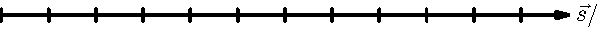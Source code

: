 /* Various types of motion maps */

struct MotionMap {
  pen ref_p = black+linewidth(1.4);
  real arrow_size = 6; // arrow head size
  real length;
  real n; // for number of marks
  real dx; // for tick marks
  real dy = .1cm; // for vertical offsets
  Label axis_L;
  
  void draw() {
    // draw ref axis
    draw((0,-this.dy)--(this.length,-this.dy),this.ref_p,Arrow(this.arrow_size));
    // draw axis label
    label(this.axis_L, (this.length,-this.dy), E, this.ref_p);
    // old code for X with no ticks and + in pos. dir.
    //label("+",(this.length,-this.dy),E,this.ref_p);
    //label("$\times$",(0,-this.dy),this.ref_p);
    // new code for ticks:
    for(int i; i < this.n; ++i) {
      draw((i*this.dx,0)--(i*this.dx,-2*this.dy), this.ref_p);
    }
  }
  void operator init(Label axis_L="$\vec{s}$/", real length=10cm, real num_ticks=10) {
    this.axis_L = axis_L;
    this.length = length;
    this.n = num_ticks;
    this.dx = this.length/this.n;
  }
}
from MotionMap unravel MotionMap;

void draw(MotionMap m) {
  m.draw();
}

MotionMap m = MotionMap(num_ticks=12);
draw(m);
